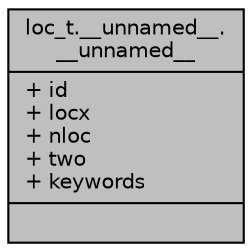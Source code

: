 digraph "loc_t.__unnamed__.__unnamed__"
{
 // INTERACTIVE_SVG=YES
  bgcolor="transparent";
  edge [fontname="Helvetica",fontsize="10",labelfontname="Helvetica",labelfontsize="10"];
  node [fontname="Helvetica",fontsize="10",shape=record];
  Node476 [label="{loc_t.__unnamed__.\l__unnamed__\n|+ id\l+ locx\l+ nloc\l+ two\l+ keywords\l|}",height=0.2,width=0.4,color="black", fillcolor="grey75", style="filled", fontcolor="black"];
}
